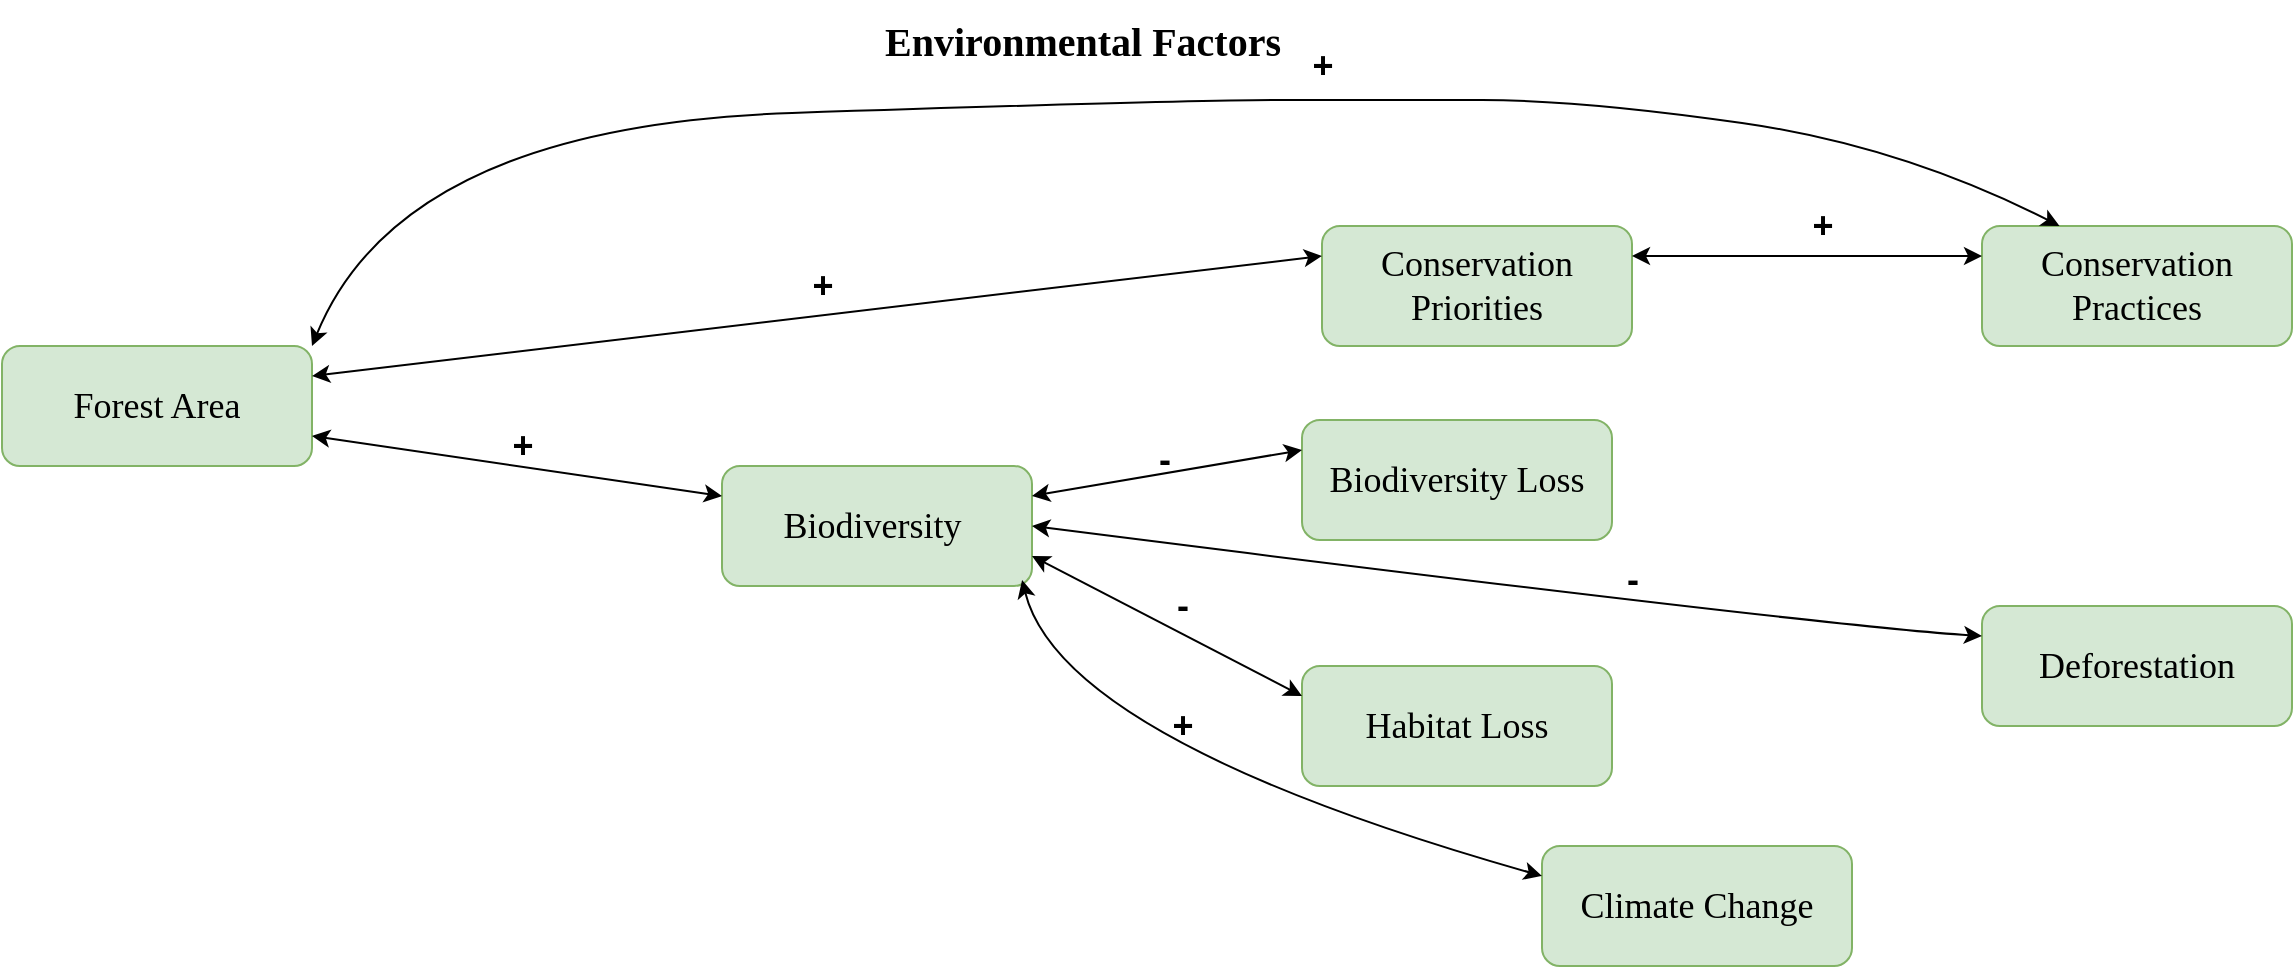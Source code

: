 <mxfile version="22.0.4" type="github">
  <diagram name="Page-1" id="zB_I1wsIQ56pGqQ2V1rR">
    <mxGraphModel dx="1100" dy="613" grid="1" gridSize="10" guides="1" tooltips="1" connect="1" arrows="1" fold="1" page="1" pageScale="1" pageWidth="1920" pageHeight="1200" math="0" shadow="0">
      <root>
        <mxCell id="0" />
        <mxCell id="1" parent="0" />
        <mxCell id="jdVaecQ7j_w1OCTPGQky-2" value="&lt;font face=&quot;Garamond&quot; style=&quot;font-size: 20px;&quot;&gt;&lt;b&gt;Environmental Factors&lt;/b&gt;&lt;/font&gt;" style="text;html=1;align=center;verticalAlign=middle;resizable=0;points=[];autosize=1;strokeColor=none;fillColor=none;" vertex="1" parent="1">
          <mxGeometry x="850" width="220" height="40" as="geometry" />
        </mxCell>
        <mxCell id="jdVaecQ7j_w1OCTPGQky-4" value="&lt;font style=&quot;font-size: 18px;&quot; face=&quot;Garamond&quot;&gt;Forest Area &lt;/font&gt;" style="rounded=1;whiteSpace=wrap;html=1;fillColor=#d5e8d4;strokeColor=#82b366;" vertex="1" parent="1">
          <mxGeometry x="420" y="173" width="155" height="60" as="geometry" />
        </mxCell>
        <mxCell id="jdVaecQ7j_w1OCTPGQky-5" value="&lt;font face=&quot;Garamond&quot; style=&quot;font-size: 18px;&quot;&gt;Biodiversity&amp;nbsp;&lt;/font&gt;" style="rounded=1;whiteSpace=wrap;html=1;fillColor=#d5e8d4;strokeColor=#82b366;align=center;" vertex="1" parent="1">
          <mxGeometry x="780" y="233" width="155" height="60" as="geometry" />
        </mxCell>
        <mxCell id="jdVaecQ7j_w1OCTPGQky-6" value="&lt;font style=&quot;font-size: 18px;&quot; face=&quot;Garamond&quot;&gt;Climate Change&lt;/font&gt;" style="rounded=1;whiteSpace=wrap;html=1;fillColor=#d5e8d4;strokeColor=#82b366;" vertex="1" parent="1">
          <mxGeometry x="1190" y="423" width="155" height="60" as="geometry" />
        </mxCell>
        <mxCell id="jdVaecQ7j_w1OCTPGQky-7" value="&lt;font style=&quot;font-size: 18px;&quot; face=&quot;Garamond&quot;&gt;Deforestation&lt;/font&gt;" style="rounded=1;whiteSpace=wrap;html=1;fillColor=#d5e8d4;strokeColor=#82b366;" vertex="1" parent="1">
          <mxGeometry x="1410" y="303" width="155" height="60" as="geometry" />
        </mxCell>
        <mxCell id="jdVaecQ7j_w1OCTPGQky-8" value="&lt;font style=&quot;font-size: 18px;&quot; face=&quot;Garamond&quot;&gt;Biodiversity Loss&lt;/font&gt;" style="rounded=1;whiteSpace=wrap;html=1;fillColor=#d5e8d4;strokeColor=#82b366;" vertex="1" parent="1">
          <mxGeometry x="1070" y="210" width="155" height="60" as="geometry" />
        </mxCell>
        <mxCell id="jdVaecQ7j_w1OCTPGQky-9" value="&lt;font face=&quot;Garamond&quot; style=&quot;font-size: 18px;&quot;&gt;Conservation Priorities&lt;/font&gt;" style="rounded=1;whiteSpace=wrap;html=1;fillColor=#d5e8d4;strokeColor=#82b366;" vertex="1" parent="1">
          <mxGeometry x="1080" y="113" width="155" height="60" as="geometry" />
        </mxCell>
        <mxCell id="jdVaecQ7j_w1OCTPGQky-10" value="&lt;font style=&quot;font-size: 18px;&quot; face=&quot;Garamond&quot;&gt;Conservation Practices&lt;/font&gt;" style="rounded=1;whiteSpace=wrap;html=1;fillColor=#d5e8d4;strokeColor=#82b366;" vertex="1" parent="1">
          <mxGeometry x="1410" y="113" width="155" height="60" as="geometry" />
        </mxCell>
        <mxCell id="jdVaecQ7j_w1OCTPGQky-16" value="&lt;font style=&quot;font-size: 18px;&quot; face=&quot;Garamond&quot;&gt;Habitat Loss&lt;/font&gt;" style="rounded=1;whiteSpace=wrap;html=1;fillColor=#d5e8d4;strokeColor=#82b366;" vertex="1" parent="1">
          <mxGeometry x="1070" y="333" width="155" height="60" as="geometry" />
        </mxCell>
        <mxCell id="jdVaecQ7j_w1OCTPGQky-20" value="" style="curved=1;endArrow=classic;html=1;rounded=0;entryX=0.25;entryY=0;entryDx=0;entryDy=0;endFill=1;startArrow=classic;startFill=1;exitX=1;exitY=0;exitDx=0;exitDy=0;" edge="1" parent="1" source="jdVaecQ7j_w1OCTPGQky-4" target="jdVaecQ7j_w1OCTPGQky-10">
          <mxGeometry width="50" height="50" relative="1" as="geometry">
            <mxPoint x="610" y="153" as="sourcePoint" />
            <mxPoint x="1420" y="73" as="targetPoint" />
            <Array as="points">
              <mxPoint x="620" y="63" />
              <mxPoint x="1010" y="50" />
              <mxPoint x="1110" y="50" />
              <mxPoint x="1210" y="50" />
              <mxPoint x="1370" y="73" />
            </Array>
          </mxGeometry>
        </mxCell>
        <mxCell id="jdVaecQ7j_w1OCTPGQky-21" value="&lt;b&gt;&lt;font style=&quot;font-size: 18px;&quot;&gt;+&lt;/font&gt;&lt;/b&gt;" style="text;html=1;align=center;verticalAlign=middle;resizable=0;points=[];autosize=1;strokeColor=none;fillColor=none;" vertex="1" parent="1">
          <mxGeometry x="1065" y="13" width="30" height="40" as="geometry" />
        </mxCell>
        <mxCell id="jdVaecQ7j_w1OCTPGQky-22" value="" style="endArrow=classic;startArrow=classic;html=1;rounded=0;exitX=1;exitY=0.25;exitDx=0;exitDy=0;entryX=0;entryY=0.25;entryDx=0;entryDy=0;" edge="1" parent="1" source="jdVaecQ7j_w1OCTPGQky-4" target="jdVaecQ7j_w1OCTPGQky-9">
          <mxGeometry width="50" height="50" relative="1" as="geometry">
            <mxPoint x="832.5" y="173" as="sourcePoint" />
            <mxPoint x="1050" y="143" as="targetPoint" />
          </mxGeometry>
        </mxCell>
        <mxCell id="jdVaecQ7j_w1OCTPGQky-23" value="&lt;font style=&quot;font-size: 18px;&quot;&gt;&lt;b&gt;+&lt;/b&gt;&lt;/font&gt;" style="text;html=1;align=center;verticalAlign=middle;resizable=0;points=[];autosize=1;strokeColor=none;fillColor=none;" vertex="1" parent="1">
          <mxGeometry x="815" y="123" width="30" height="40" as="geometry" />
        </mxCell>
        <mxCell id="jdVaecQ7j_w1OCTPGQky-24" value="" style="endArrow=classic;startArrow=classic;html=1;rounded=0;entryX=0;entryY=0.25;entryDx=0;entryDy=0;exitX=1;exitY=0.25;exitDx=0;exitDy=0;" edge="1" parent="1" source="jdVaecQ7j_w1OCTPGQky-9" target="jdVaecQ7j_w1OCTPGQky-10">
          <mxGeometry width="50" height="50" relative="1" as="geometry">
            <mxPoint x="1300" y="168" as="sourcePoint" />
            <mxPoint x="1350" y="118" as="targetPoint" />
          </mxGeometry>
        </mxCell>
        <mxCell id="jdVaecQ7j_w1OCTPGQky-25" value="&lt;b&gt;&lt;font style=&quot;font-size: 18px;&quot;&gt;+&lt;/font&gt;&lt;/b&gt;" style="text;html=1;align=center;verticalAlign=middle;resizable=0;points=[];autosize=1;strokeColor=none;fillColor=none;" vertex="1" parent="1">
          <mxGeometry x="1315" y="93" width="30" height="40" as="geometry" />
        </mxCell>
        <mxCell id="jdVaecQ7j_w1OCTPGQky-26" value="" style="endArrow=classic;startArrow=classic;html=1;rounded=0;entryX=0;entryY=0.25;entryDx=0;entryDy=0;exitX=1;exitY=0.75;exitDx=0;exitDy=0;" edge="1" parent="1" source="jdVaecQ7j_w1OCTPGQky-4" target="jdVaecQ7j_w1OCTPGQky-5">
          <mxGeometry width="50" height="50" relative="1" as="geometry">
            <mxPoint x="600" y="260" as="sourcePoint" />
            <mxPoint x="650" y="210" as="targetPoint" />
          </mxGeometry>
        </mxCell>
        <mxCell id="jdVaecQ7j_w1OCTPGQky-27" value="&lt;b&gt;&lt;font style=&quot;font-size: 18px;&quot;&gt;+&lt;/font&gt;&lt;/b&gt;" style="text;html=1;align=center;verticalAlign=middle;resizable=0;points=[];autosize=1;strokeColor=none;fillColor=none;" vertex="1" parent="1">
          <mxGeometry x="665" y="203" width="30" height="40" as="geometry" />
        </mxCell>
        <mxCell id="jdVaecQ7j_w1OCTPGQky-28" value="" style="endArrow=classic;startArrow=classic;html=1;rounded=0;entryX=0;entryY=0.25;entryDx=0;entryDy=0;exitX=1;exitY=0.25;exitDx=0;exitDy=0;" edge="1" parent="1" source="jdVaecQ7j_w1OCTPGQky-5" target="jdVaecQ7j_w1OCTPGQky-8">
          <mxGeometry width="50" height="50" relative="1" as="geometry">
            <mxPoint x="960" y="280" as="sourcePoint" />
            <mxPoint x="1010" y="230" as="targetPoint" />
          </mxGeometry>
        </mxCell>
        <mxCell id="jdVaecQ7j_w1OCTPGQky-29" value="&lt;b&gt;&lt;font style=&quot;font-size: 18px;&quot;&gt;-&lt;/font&gt;&lt;/b&gt;" style="text;html=1;align=center;verticalAlign=middle;resizable=0;points=[];autosize=1;strokeColor=none;fillColor=none;" vertex="1" parent="1">
          <mxGeometry x="986" y="210" width="30" height="40" as="geometry" />
        </mxCell>
        <mxCell id="jdVaecQ7j_w1OCTPGQky-30" value="" style="endArrow=classic;startArrow=classic;html=1;rounded=0;entryX=0;entryY=0.25;entryDx=0;entryDy=0;exitX=1;exitY=0.75;exitDx=0;exitDy=0;" edge="1" parent="1" source="jdVaecQ7j_w1OCTPGQky-5" target="jdVaecQ7j_w1OCTPGQky-16">
          <mxGeometry width="50" height="50" relative="1" as="geometry">
            <mxPoint x="960" y="307" as="sourcePoint" />
            <mxPoint x="1010" y="257" as="targetPoint" />
          </mxGeometry>
        </mxCell>
        <mxCell id="jdVaecQ7j_w1OCTPGQky-31" value="&lt;font style=&quot;font-size: 18px;&quot;&gt;&lt;b&gt;-&lt;/b&gt;&lt;/font&gt;" style="text;html=1;align=center;verticalAlign=middle;resizable=0;points=[];autosize=1;strokeColor=none;fillColor=none;" vertex="1" parent="1">
          <mxGeometry x="995" y="283" width="30" height="40" as="geometry" />
        </mxCell>
        <mxCell id="jdVaecQ7j_w1OCTPGQky-33" value="" style="curved=1;endArrow=classic;html=1;rounded=0;entryX=0;entryY=0.25;entryDx=0;entryDy=0;startArrow=classic;startFill=1;exitX=1;exitY=0.5;exitDx=0;exitDy=0;" edge="1" parent="1" source="jdVaecQ7j_w1OCTPGQky-5" target="jdVaecQ7j_w1OCTPGQky-7">
          <mxGeometry width="50" height="50" relative="1" as="geometry">
            <mxPoint x="950" y="260" as="sourcePoint" />
            <mxPoint x="1380" y="313" as="targetPoint" />
            <Array as="points">
              <mxPoint x="1330" y="313" />
            </Array>
          </mxGeometry>
        </mxCell>
        <mxCell id="jdVaecQ7j_w1OCTPGQky-34" value="&lt;b&gt;&lt;font style=&quot;font-size: 18px;&quot;&gt;-&lt;/font&gt;&lt;/b&gt;" style="text;html=1;align=center;verticalAlign=middle;resizable=0;points=[];autosize=1;strokeColor=none;fillColor=none;" vertex="1" parent="1">
          <mxGeometry x="1220" y="270" width="30" height="40" as="geometry" />
        </mxCell>
        <mxCell id="jdVaecQ7j_w1OCTPGQky-35" value="" style="curved=1;endArrow=classic;html=1;rounded=0;entryX=0;entryY=0.25;entryDx=0;entryDy=0;startArrow=classic;startFill=1;exitX=0.968;exitY=0.95;exitDx=0;exitDy=0;exitPerimeter=0;" edge="1" parent="1" source="jdVaecQ7j_w1OCTPGQky-5" target="jdVaecQ7j_w1OCTPGQky-6">
          <mxGeometry width="50" height="50" relative="1" as="geometry">
            <mxPoint x="930" y="300" as="sourcePoint" />
            <mxPoint x="985" y="363" as="targetPoint" />
            <Array as="points">
              <mxPoint x="950" y="370" />
            </Array>
          </mxGeometry>
        </mxCell>
        <mxCell id="jdVaecQ7j_w1OCTPGQky-36" value="&lt;b&gt;&lt;font style=&quot;font-size: 18px;&quot;&gt;+&lt;/font&gt;&lt;/b&gt;" style="text;html=1;align=center;verticalAlign=middle;resizable=0;points=[];autosize=1;strokeColor=none;fillColor=none;" vertex="1" parent="1">
          <mxGeometry x="995" y="343" width="30" height="40" as="geometry" />
        </mxCell>
      </root>
    </mxGraphModel>
  </diagram>
</mxfile>
